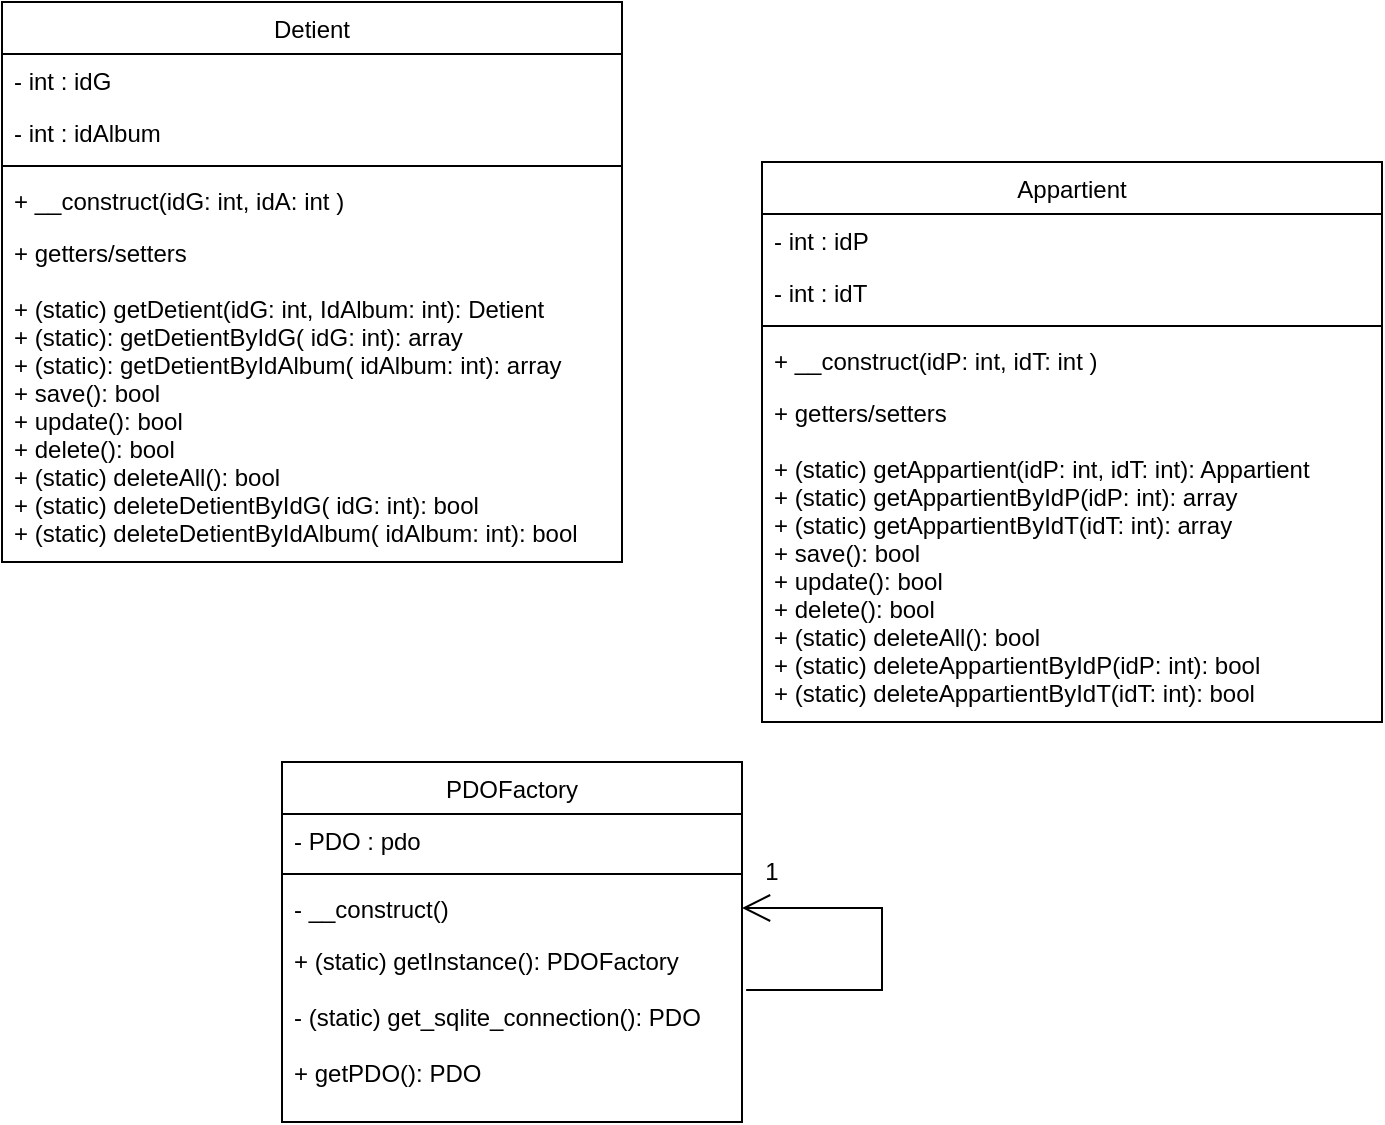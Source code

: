 <mxfile version="22.1.21" type="device">
  <diagram id="C5RBs43oDa-KdzZeNtuy" name="Page-1">
    <mxGraphModel dx="1393" dy="797" grid="1" gridSize="10" guides="1" tooltips="1" connect="1" arrows="1" fold="1" page="1" pageScale="1" pageWidth="827" pageHeight="1169" math="0" shadow="0">
      <root>
        <mxCell id="WIyWlLk6GJQsqaUBKTNV-0" />
        <mxCell id="WIyWlLk6GJQsqaUBKTNV-1" parent="WIyWlLk6GJQsqaUBKTNV-0" />
        <mxCell id="VHGTeXbrOyVlLReoBfd2-0" value="PDOFactory" style="swimlane;fontStyle=0;align=center;verticalAlign=top;childLayout=stackLayout;horizontal=1;startSize=26;horizontalStack=0;resizeParent=1;resizeLast=0;collapsible=1;marginBottom=0;rounded=0;shadow=0;strokeWidth=1;" vertex="1" parent="WIyWlLk6GJQsqaUBKTNV-1">
          <mxGeometry x="220" y="570" width="230" height="180" as="geometry">
            <mxRectangle x="130" y="380" width="160" height="26" as="alternateBounds" />
          </mxGeometry>
        </mxCell>
        <mxCell id="VHGTeXbrOyVlLReoBfd2-2" value="- PDO : pdo" style="text;align=left;verticalAlign=top;spacingLeft=4;spacingRight=4;overflow=hidden;rotatable=0;points=[[0,0.5],[1,0.5]];portConstraint=eastwest;rounded=0;shadow=0;html=0;" vertex="1" parent="VHGTeXbrOyVlLReoBfd2-0">
          <mxGeometry y="26" width="230" height="26" as="geometry" />
        </mxCell>
        <mxCell id="VHGTeXbrOyVlLReoBfd2-3" value="" style="line;html=1;strokeWidth=1;align=left;verticalAlign=middle;spacingTop=-1;spacingLeft=3;spacingRight=3;rotatable=0;labelPosition=right;points=[];portConstraint=eastwest;" vertex="1" parent="VHGTeXbrOyVlLReoBfd2-0">
          <mxGeometry y="52" width="230" height="8" as="geometry" />
        </mxCell>
        <mxCell id="VHGTeXbrOyVlLReoBfd2-4" value="- __construct()" style="text;align=left;verticalAlign=top;spacingLeft=4;spacingRight=4;overflow=hidden;rotatable=0;points=[[0,0.5],[1,0.5]];portConstraint=eastwest;fontStyle=0" vertex="1" parent="VHGTeXbrOyVlLReoBfd2-0">
          <mxGeometry y="60" width="230" height="26" as="geometry" />
        </mxCell>
        <mxCell id="VHGTeXbrOyVlLReoBfd2-5" value="+ (static) getInstance(): PDOFactory &#xa;&#xa;- (static) get_sqlite_connection(): PDO&#xa;&#xa;+ getPDO(): PDO" style="text;align=left;verticalAlign=top;spacingLeft=4;spacingRight=4;overflow=hidden;rotatable=0;points=[[0,0.5],[1,0.5]];portConstraint=eastwest;fontStyle=0" vertex="1" parent="VHGTeXbrOyVlLReoBfd2-0">
          <mxGeometry y="86" width="230" height="84" as="geometry" />
        </mxCell>
        <mxCell id="VHGTeXbrOyVlLReoBfd2-15" value="" style="endArrow=open;endFill=1;endSize=12;html=1;rounded=0;edgeStyle=elbowEdgeStyle;exitX=1.009;exitY=0.333;exitDx=0;exitDy=0;exitPerimeter=0;entryX=1;entryY=0.5;entryDx=0;entryDy=0;" edge="1" parent="VHGTeXbrOyVlLReoBfd2-0" source="VHGTeXbrOyVlLReoBfd2-5" target="VHGTeXbrOyVlLReoBfd2-4">
          <mxGeometry width="160" relative="1" as="geometry">
            <mxPoint x="250" y="90" as="sourcePoint" />
            <mxPoint x="360" y="10" as="targetPoint" />
            <Array as="points">
              <mxPoint x="300" y="90" />
            </Array>
          </mxGeometry>
        </mxCell>
        <mxCell id="VHGTeXbrOyVlLReoBfd2-16" value="1" style="text;html=1;strokeColor=none;fillColor=none;align=center;verticalAlign=middle;whiteSpace=wrap;rounded=0;" vertex="1" parent="WIyWlLk6GJQsqaUBKTNV-1">
          <mxGeometry x="450" y="610" width="30" height="30" as="geometry" />
        </mxCell>
        <mxCell id="VHGTeXbrOyVlLReoBfd2-19" value="Detient" style="swimlane;fontStyle=0;align=center;verticalAlign=top;childLayout=stackLayout;horizontal=1;startSize=26;horizontalStack=0;resizeParent=1;resizeLast=0;collapsible=1;marginBottom=0;rounded=0;shadow=0;strokeWidth=1;" vertex="1" parent="WIyWlLk6GJQsqaUBKTNV-1">
          <mxGeometry x="80" y="190" width="310" height="280" as="geometry">
            <mxRectangle x="550" y="140" width="160" height="26" as="alternateBounds" />
          </mxGeometry>
        </mxCell>
        <mxCell id="VHGTeXbrOyVlLReoBfd2-20" value="- int : idG" style="text;align=left;verticalAlign=top;spacingLeft=4;spacingRight=4;overflow=hidden;rotatable=0;points=[[0,0.5],[1,0.5]];portConstraint=eastwest;" vertex="1" parent="VHGTeXbrOyVlLReoBfd2-19">
          <mxGeometry y="26" width="310" height="26" as="geometry" />
        </mxCell>
        <mxCell id="VHGTeXbrOyVlLReoBfd2-21" value="- int : idAlbum" style="text;align=left;verticalAlign=top;spacingLeft=4;spacingRight=4;overflow=hidden;rotatable=0;points=[[0,0.5],[1,0.5]];portConstraint=eastwest;rounded=0;shadow=0;html=0;" vertex="1" parent="VHGTeXbrOyVlLReoBfd2-19">
          <mxGeometry y="52" width="310" height="26" as="geometry" />
        </mxCell>
        <mxCell id="VHGTeXbrOyVlLReoBfd2-25" value="" style="line;html=1;strokeWidth=1;align=left;verticalAlign=middle;spacingTop=-1;spacingLeft=3;spacingRight=3;rotatable=0;labelPosition=right;points=[];portConstraint=eastwest;" vertex="1" parent="VHGTeXbrOyVlLReoBfd2-19">
          <mxGeometry y="78" width="310" height="8" as="geometry" />
        </mxCell>
        <mxCell id="VHGTeXbrOyVlLReoBfd2-26" value="+ __construct(idG: int, idA: int )" style="text;align=left;verticalAlign=top;spacingLeft=4;spacingRight=4;overflow=hidden;rotatable=0;points=[[0,0.5],[1,0.5]];portConstraint=eastwest;" vertex="1" parent="VHGTeXbrOyVlLReoBfd2-19">
          <mxGeometry y="86" width="310" height="26" as="geometry" />
        </mxCell>
        <mxCell id="VHGTeXbrOyVlLReoBfd2-27" value="+ getters/setters&#xa;&#xa;+ (static) getDetient(idG: int, IdAlbum: int): Detient&#xa;+ (static): getDetientByIdG( idG: int): array&#xa;+ (static): getDetientByIdAlbum( idAlbum: int): array&#xa;+ save(): bool&#xa;+ update(): bool&#xa;+ delete(): bool&#xa;+ (static) deleteAll(): bool&#xa;+ (static) deleteDetientByIdG( idG: int): bool&#xa;+ (static) deleteDetientByIdAlbum( idAlbum: int): bool" style="text;align=left;verticalAlign=top;spacingLeft=4;spacingRight=4;overflow=hidden;rotatable=0;points=[[0,0.5],[1,0.5]];portConstraint=eastwest;" vertex="1" parent="VHGTeXbrOyVlLReoBfd2-19">
          <mxGeometry y="112" width="310" height="168" as="geometry" />
        </mxCell>
        <mxCell id="VHGTeXbrOyVlLReoBfd2-28" value="Appartient" style="swimlane;fontStyle=0;align=center;verticalAlign=top;childLayout=stackLayout;horizontal=1;startSize=26;horizontalStack=0;resizeParent=1;resizeLast=0;collapsible=1;marginBottom=0;rounded=0;shadow=0;strokeWidth=1;" vertex="1" parent="WIyWlLk6GJQsqaUBKTNV-1">
          <mxGeometry x="460" y="270" width="310" height="280" as="geometry">
            <mxRectangle x="550" y="140" width="160" height="26" as="alternateBounds" />
          </mxGeometry>
        </mxCell>
        <mxCell id="VHGTeXbrOyVlLReoBfd2-29" value="- int : idP" style="text;align=left;verticalAlign=top;spacingLeft=4;spacingRight=4;overflow=hidden;rotatable=0;points=[[0,0.5],[1,0.5]];portConstraint=eastwest;" vertex="1" parent="VHGTeXbrOyVlLReoBfd2-28">
          <mxGeometry y="26" width="310" height="26" as="geometry" />
        </mxCell>
        <mxCell id="VHGTeXbrOyVlLReoBfd2-30" value="- int : idT" style="text;align=left;verticalAlign=top;spacingLeft=4;spacingRight=4;overflow=hidden;rotatable=0;points=[[0,0.5],[1,0.5]];portConstraint=eastwest;rounded=0;shadow=0;html=0;" vertex="1" parent="VHGTeXbrOyVlLReoBfd2-28">
          <mxGeometry y="52" width="310" height="26" as="geometry" />
        </mxCell>
        <mxCell id="VHGTeXbrOyVlLReoBfd2-31" value="" style="line;html=1;strokeWidth=1;align=left;verticalAlign=middle;spacingTop=-1;spacingLeft=3;spacingRight=3;rotatable=0;labelPosition=right;points=[];portConstraint=eastwest;" vertex="1" parent="VHGTeXbrOyVlLReoBfd2-28">
          <mxGeometry y="78" width="310" height="8" as="geometry" />
        </mxCell>
        <mxCell id="VHGTeXbrOyVlLReoBfd2-32" value="+ __construct(idP: int, idT: int )" style="text;align=left;verticalAlign=top;spacingLeft=4;spacingRight=4;overflow=hidden;rotatable=0;points=[[0,0.5],[1,0.5]];portConstraint=eastwest;" vertex="1" parent="VHGTeXbrOyVlLReoBfd2-28">
          <mxGeometry y="86" width="310" height="26" as="geometry" />
        </mxCell>
        <mxCell id="VHGTeXbrOyVlLReoBfd2-33" value="+ getters/setters&#xa;&#xa;+ (static) getAppartient(idP: int, idT: int): Appartient&#xa;+ (static) getAppartientByIdP(idP: int): array&#xa;+ (static) getAppartientByIdT(idT: int): array&#xa;+ save(): bool&#xa;+ update(): bool&#xa;+ delete(): bool&#xa;+ (static) deleteAll(): bool&#xa;+ (static) deleteAppartientByIdP(idP: int): bool&#xa;+ (static) deleteAppartientByIdT(idT: int): bool&#xa;&#xa;" style="text;align=left;verticalAlign=top;spacingLeft=4;spacingRight=4;overflow=hidden;rotatable=0;points=[[0,0.5],[1,0.5]];portConstraint=eastwest;" vertex="1" parent="VHGTeXbrOyVlLReoBfd2-28">
          <mxGeometry y="112" width="310" height="168" as="geometry" />
        </mxCell>
      </root>
    </mxGraphModel>
  </diagram>
</mxfile>
